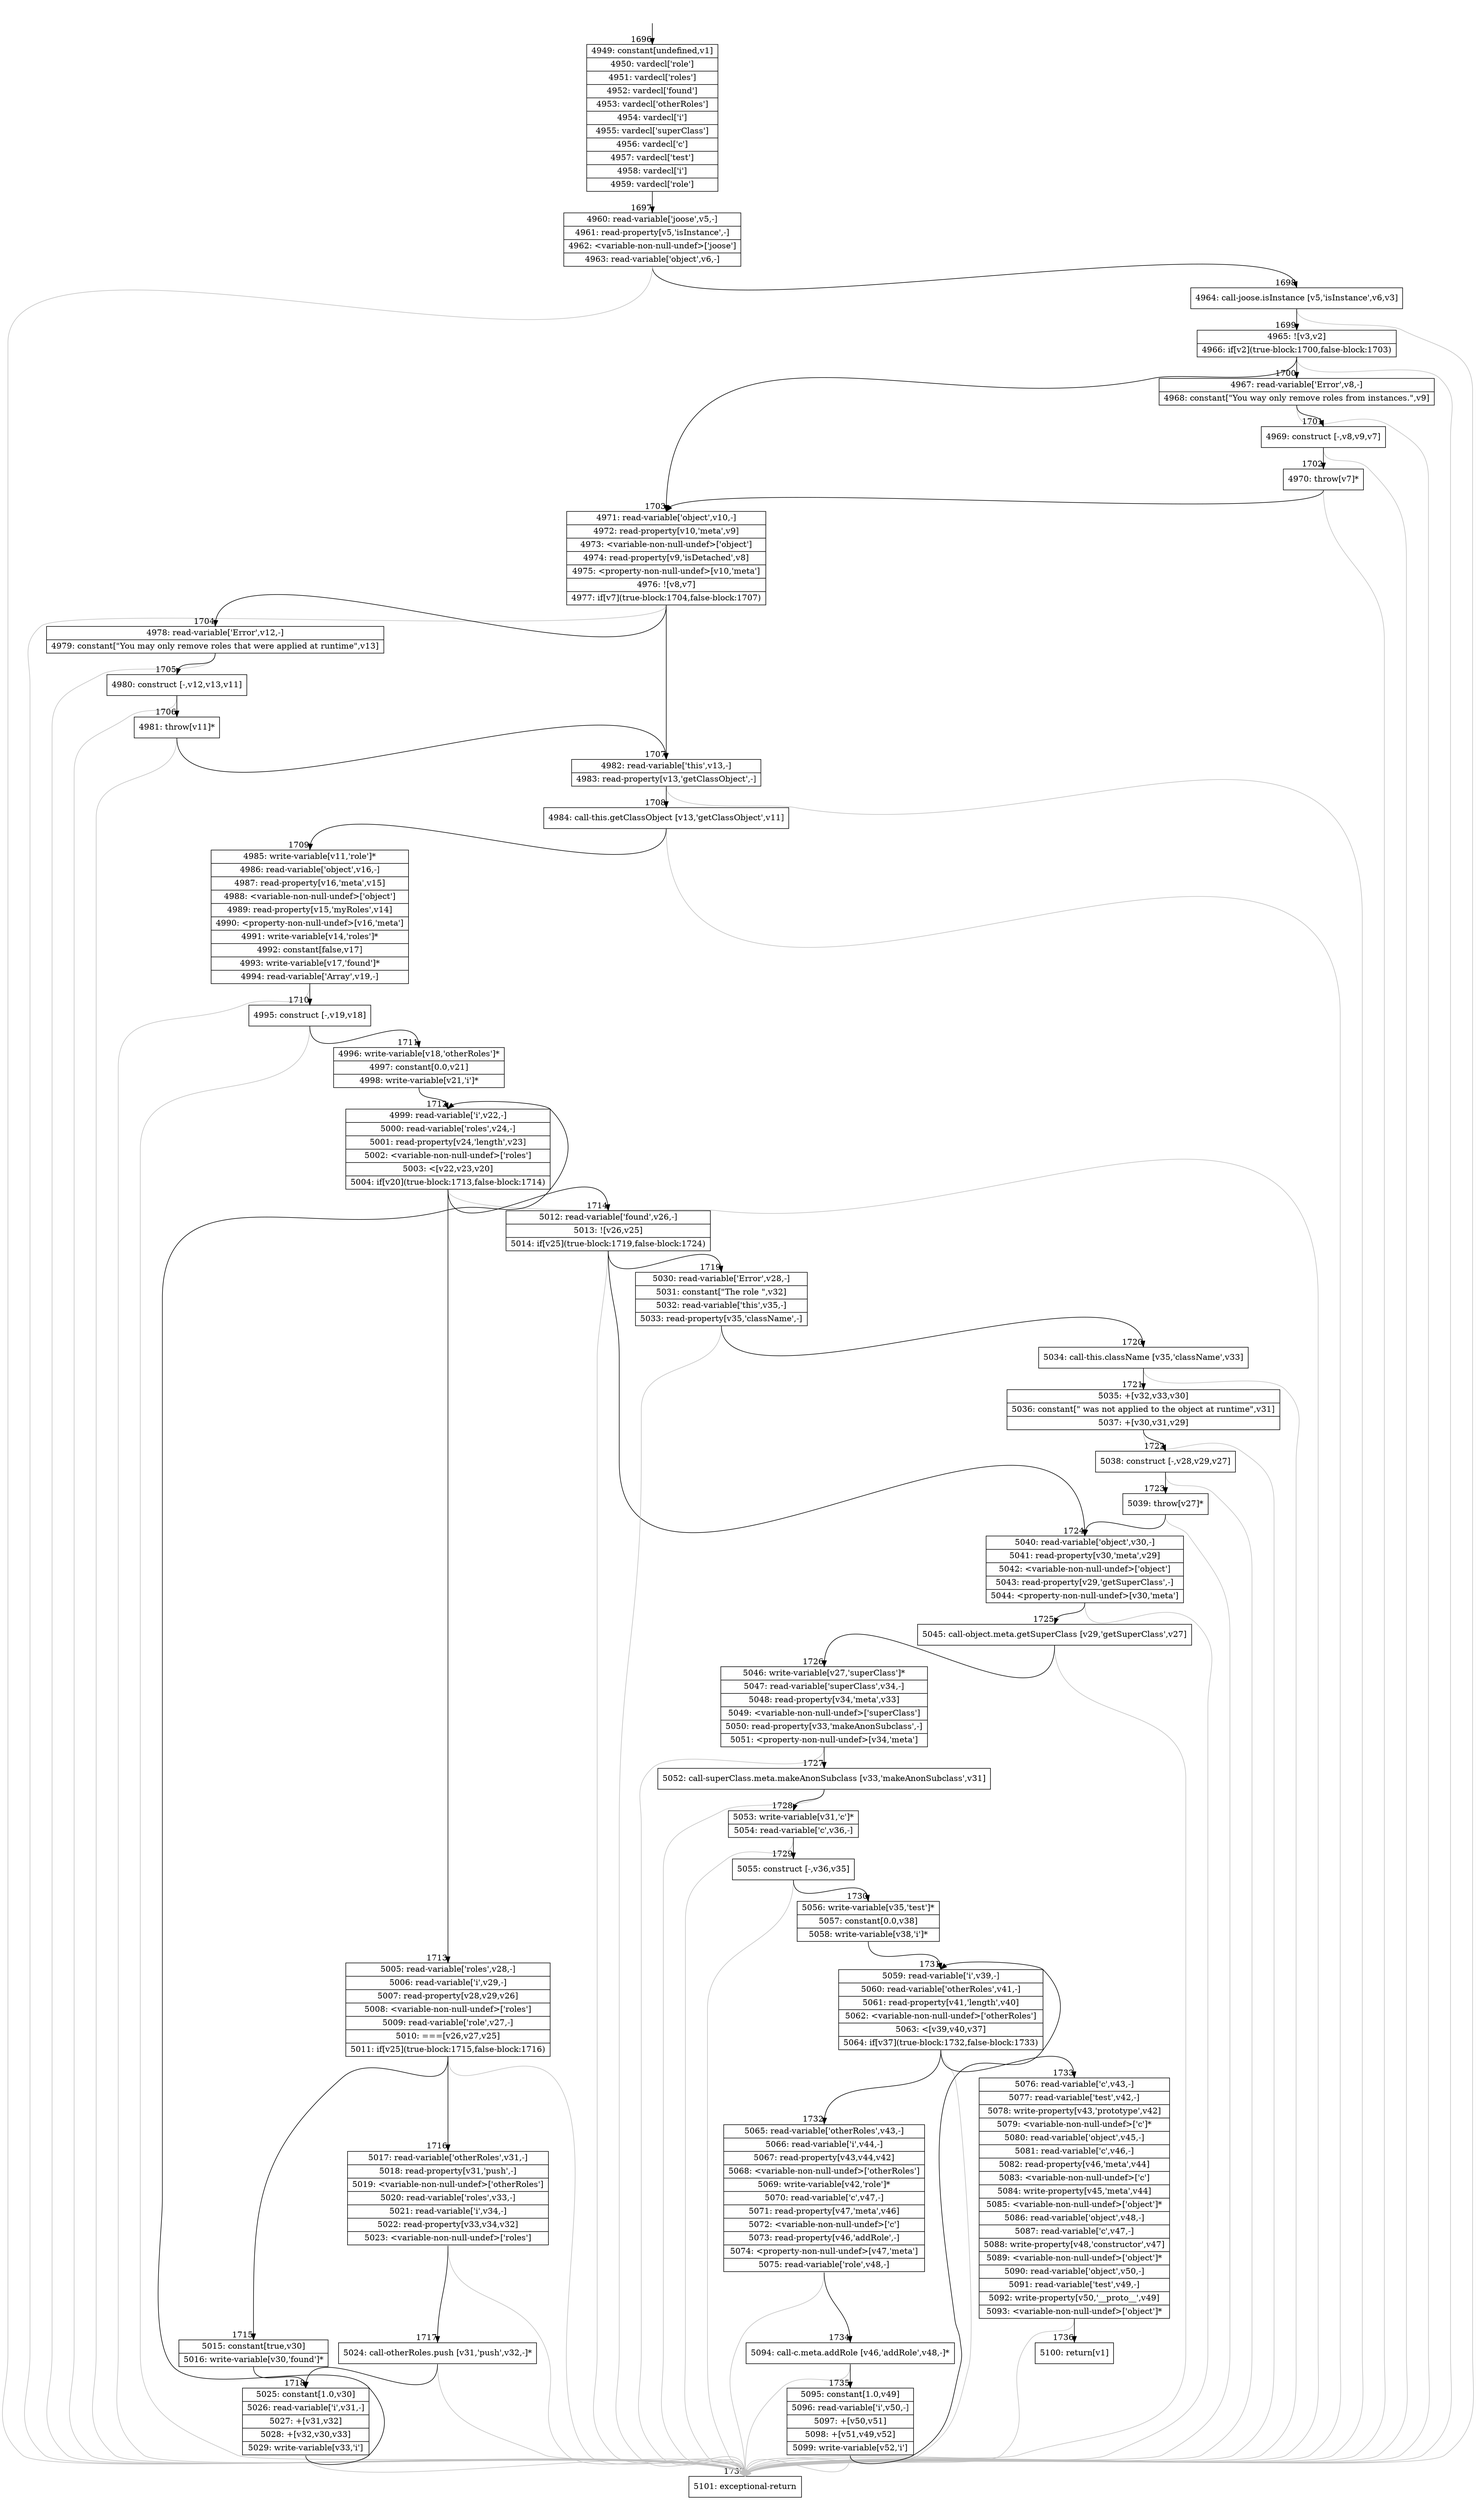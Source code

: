 digraph {
rankdir="TD"
BB_entry203[shape=none,label=""];
BB_entry203 -> BB1696 [tailport=s, headport=n, headlabel="    1696"]
BB1696 [shape=record label="{4949: constant[undefined,v1]|4950: vardecl['role']|4951: vardecl['roles']|4952: vardecl['found']|4953: vardecl['otherRoles']|4954: vardecl['i']|4955: vardecl['superClass']|4956: vardecl['c']|4957: vardecl['test']|4958: vardecl['i']|4959: vardecl['role']}" ] 
BB1696 -> BB1697 [tailport=s, headport=n, headlabel="      1697"]
BB1697 [shape=record label="{4960: read-variable['joose',v5,-]|4961: read-property[v5,'isInstance',-]|4962: \<variable-non-null-undef\>['joose']|4963: read-variable['object',v6,-]}" ] 
BB1697 -> BB1698 [tailport=s, headport=n, headlabel="      1698"]
BB1697 -> BB1737 [tailport=s, headport=n, color=gray, headlabel="      1737"]
BB1698 [shape=record label="{4964: call-joose.isInstance [v5,'isInstance',v6,v3]}" ] 
BB1698 -> BB1699 [tailport=s, headport=n, headlabel="      1699"]
BB1698 -> BB1737 [tailport=s, headport=n, color=gray]
BB1699 [shape=record label="{4965: ![v3,v2]|4966: if[v2](true-block:1700,false-block:1703)}" ] 
BB1699 -> BB1700 [tailport=s, headport=n, headlabel="      1700"]
BB1699 -> BB1703 [tailport=s, headport=n, headlabel="      1703"]
BB1699 -> BB1737 [tailport=s, headport=n, color=gray]
BB1700 [shape=record label="{4967: read-variable['Error',v8,-]|4968: constant[\"You way only remove roles from instances.\",v9]}" ] 
BB1700 -> BB1701 [tailport=s, headport=n, headlabel="      1701"]
BB1700 -> BB1737 [tailport=s, headport=n, color=gray]
BB1701 [shape=record label="{4969: construct [-,v8,v9,v7]}" ] 
BB1701 -> BB1702 [tailport=s, headport=n, headlabel="      1702"]
BB1701 -> BB1737 [tailport=s, headport=n, color=gray]
BB1702 [shape=record label="{4970: throw[v7]*}" ] 
BB1702 -> BB1703 [tailport=s, headport=n]
BB1702 -> BB1737 [tailport=s, headport=n, color=gray]
BB1703 [shape=record label="{4971: read-variable['object',v10,-]|4972: read-property[v10,'meta',v9]|4973: \<variable-non-null-undef\>['object']|4974: read-property[v9,'isDetached',v8]|4975: \<property-non-null-undef\>[v10,'meta']|4976: ![v8,v7]|4977: if[v7](true-block:1704,false-block:1707)}" ] 
BB1703 -> BB1704 [tailport=s, headport=n, headlabel="      1704"]
BB1703 -> BB1707 [tailport=s, headport=n, headlabel="      1707"]
BB1703 -> BB1737 [tailport=s, headport=n, color=gray]
BB1704 [shape=record label="{4978: read-variable['Error',v12,-]|4979: constant[\"You may only remove roles that were applied at runtime\",v13]}" ] 
BB1704 -> BB1705 [tailport=s, headport=n, headlabel="      1705"]
BB1704 -> BB1737 [tailport=s, headport=n, color=gray]
BB1705 [shape=record label="{4980: construct [-,v12,v13,v11]}" ] 
BB1705 -> BB1706 [tailport=s, headport=n, headlabel="      1706"]
BB1705 -> BB1737 [tailport=s, headport=n, color=gray]
BB1706 [shape=record label="{4981: throw[v11]*}" ] 
BB1706 -> BB1707 [tailport=s, headport=n]
BB1706 -> BB1737 [tailport=s, headport=n, color=gray]
BB1707 [shape=record label="{4982: read-variable['this',v13,-]|4983: read-property[v13,'getClassObject',-]}" ] 
BB1707 -> BB1708 [tailport=s, headport=n, headlabel="      1708"]
BB1707 -> BB1737 [tailport=s, headport=n, color=gray]
BB1708 [shape=record label="{4984: call-this.getClassObject [v13,'getClassObject',v11]}" ] 
BB1708 -> BB1709 [tailport=s, headport=n, headlabel="      1709"]
BB1708 -> BB1737 [tailport=s, headport=n, color=gray]
BB1709 [shape=record label="{4985: write-variable[v11,'role']*|4986: read-variable['object',v16,-]|4987: read-property[v16,'meta',v15]|4988: \<variable-non-null-undef\>['object']|4989: read-property[v15,'myRoles',v14]|4990: \<property-non-null-undef\>[v16,'meta']|4991: write-variable[v14,'roles']*|4992: constant[false,v17]|4993: write-variable[v17,'found']*|4994: read-variable['Array',v19,-]}" ] 
BB1709 -> BB1710 [tailport=s, headport=n, headlabel="      1710"]
BB1709 -> BB1737 [tailport=s, headport=n, color=gray]
BB1710 [shape=record label="{4995: construct [-,v19,v18]}" ] 
BB1710 -> BB1711 [tailport=s, headport=n, headlabel="      1711"]
BB1710 -> BB1737 [tailport=s, headport=n, color=gray]
BB1711 [shape=record label="{4996: write-variable[v18,'otherRoles']*|4997: constant[0.0,v21]|4998: write-variable[v21,'i']*}" ] 
BB1711 -> BB1712 [tailport=s, headport=n, headlabel="      1712"]
BB1712 [shape=record label="{4999: read-variable['i',v22,-]|5000: read-variable['roles',v24,-]|5001: read-property[v24,'length',v23]|5002: \<variable-non-null-undef\>['roles']|5003: \<[v22,v23,v20]|5004: if[v20](true-block:1713,false-block:1714)}" ] 
BB1712 -> BB1713 [tailport=s, headport=n, headlabel="      1713"]
BB1712 -> BB1714 [tailport=s, headport=n, headlabel="      1714"]
BB1712 -> BB1737 [tailport=s, headport=n, color=gray]
BB1713 [shape=record label="{5005: read-variable['roles',v28,-]|5006: read-variable['i',v29,-]|5007: read-property[v28,v29,v26]|5008: \<variable-non-null-undef\>['roles']|5009: read-variable['role',v27,-]|5010: ===[v26,v27,v25]|5011: if[v25](true-block:1715,false-block:1716)}" ] 
BB1713 -> BB1715 [tailport=s, headport=n, headlabel="      1715"]
BB1713 -> BB1716 [tailport=s, headport=n, headlabel="      1716"]
BB1713 -> BB1737 [tailport=s, headport=n, color=gray]
BB1714 [shape=record label="{5012: read-variable['found',v26,-]|5013: ![v26,v25]|5014: if[v25](true-block:1719,false-block:1724)}" ] 
BB1714 -> BB1719 [tailport=s, headport=n, headlabel="      1719"]
BB1714 -> BB1724 [tailport=s, headport=n, headlabel="      1724"]
BB1714 -> BB1737 [tailport=s, headport=n, color=gray]
BB1715 [shape=record label="{5015: constant[true,v30]|5016: write-variable[v30,'found']*}" ] 
BB1715 -> BB1718 [tailport=s, headport=n, headlabel="      1718"]
BB1716 [shape=record label="{5017: read-variable['otherRoles',v31,-]|5018: read-property[v31,'push',-]|5019: \<variable-non-null-undef\>['otherRoles']|5020: read-variable['roles',v33,-]|5021: read-variable['i',v34,-]|5022: read-property[v33,v34,v32]|5023: \<variable-non-null-undef\>['roles']}" ] 
BB1716 -> BB1717 [tailport=s, headport=n, headlabel="      1717"]
BB1716 -> BB1737 [tailport=s, headport=n, color=gray]
BB1717 [shape=record label="{5024: call-otherRoles.push [v31,'push',v32,-]*}" ] 
BB1717 -> BB1718 [tailport=s, headport=n]
BB1717 -> BB1737 [tailport=s, headport=n, color=gray]
BB1718 [shape=record label="{5025: constant[1.0,v30]|5026: read-variable['i',v31,-]|5027: +[v31,v32]|5028: +[v32,v30,v33]|5029: write-variable[v33,'i']}" ] 
BB1718 -> BB1712 [tailport=s, headport=n]
BB1718 -> BB1737 [tailport=s, headport=n, color=gray]
BB1719 [shape=record label="{5030: read-variable['Error',v28,-]|5031: constant[\"The role \",v32]|5032: read-variable['this',v35,-]|5033: read-property[v35,'className',-]}" ] 
BB1719 -> BB1720 [tailport=s, headport=n, headlabel="      1720"]
BB1719 -> BB1737 [tailport=s, headport=n, color=gray]
BB1720 [shape=record label="{5034: call-this.className [v35,'className',v33]}" ] 
BB1720 -> BB1721 [tailport=s, headport=n, headlabel="      1721"]
BB1720 -> BB1737 [tailport=s, headport=n, color=gray]
BB1721 [shape=record label="{5035: +[v32,v33,v30]|5036: constant[\" was not applied to the object at runtime\",v31]|5037: +[v30,v31,v29]}" ] 
BB1721 -> BB1722 [tailport=s, headport=n, headlabel="      1722"]
BB1721 -> BB1737 [tailport=s, headport=n, color=gray]
BB1722 [shape=record label="{5038: construct [-,v28,v29,v27]}" ] 
BB1722 -> BB1723 [tailport=s, headport=n, headlabel="      1723"]
BB1722 -> BB1737 [tailport=s, headport=n, color=gray]
BB1723 [shape=record label="{5039: throw[v27]*}" ] 
BB1723 -> BB1724 [tailport=s, headport=n]
BB1723 -> BB1737 [tailport=s, headport=n, color=gray]
BB1724 [shape=record label="{5040: read-variable['object',v30,-]|5041: read-property[v30,'meta',v29]|5042: \<variable-non-null-undef\>['object']|5043: read-property[v29,'getSuperClass',-]|5044: \<property-non-null-undef\>[v30,'meta']}" ] 
BB1724 -> BB1725 [tailport=s, headport=n, headlabel="      1725"]
BB1724 -> BB1737 [tailport=s, headport=n, color=gray]
BB1725 [shape=record label="{5045: call-object.meta.getSuperClass [v29,'getSuperClass',v27]}" ] 
BB1725 -> BB1726 [tailport=s, headport=n, headlabel="      1726"]
BB1725 -> BB1737 [tailport=s, headport=n, color=gray]
BB1726 [shape=record label="{5046: write-variable[v27,'superClass']*|5047: read-variable['superClass',v34,-]|5048: read-property[v34,'meta',v33]|5049: \<variable-non-null-undef\>['superClass']|5050: read-property[v33,'makeAnonSubclass',-]|5051: \<property-non-null-undef\>[v34,'meta']}" ] 
BB1726 -> BB1727 [tailport=s, headport=n, headlabel="      1727"]
BB1726 -> BB1737 [tailport=s, headport=n, color=gray]
BB1727 [shape=record label="{5052: call-superClass.meta.makeAnonSubclass [v33,'makeAnonSubclass',v31]}" ] 
BB1727 -> BB1728 [tailport=s, headport=n, headlabel="      1728"]
BB1727 -> BB1737 [tailport=s, headport=n, color=gray]
BB1728 [shape=record label="{5053: write-variable[v31,'c']*|5054: read-variable['c',v36,-]}" ] 
BB1728 -> BB1729 [tailport=s, headport=n, headlabel="      1729"]
BB1728 -> BB1737 [tailport=s, headport=n, color=gray]
BB1729 [shape=record label="{5055: construct [-,v36,v35]}" ] 
BB1729 -> BB1730 [tailport=s, headport=n, headlabel="      1730"]
BB1729 -> BB1737 [tailport=s, headport=n, color=gray]
BB1730 [shape=record label="{5056: write-variable[v35,'test']*|5057: constant[0.0,v38]|5058: write-variable[v38,'i']*}" ] 
BB1730 -> BB1731 [tailport=s, headport=n, headlabel="      1731"]
BB1731 [shape=record label="{5059: read-variable['i',v39,-]|5060: read-variable['otherRoles',v41,-]|5061: read-property[v41,'length',v40]|5062: \<variable-non-null-undef\>['otherRoles']|5063: \<[v39,v40,v37]|5064: if[v37](true-block:1732,false-block:1733)}" ] 
BB1731 -> BB1732 [tailport=s, headport=n, headlabel="      1732"]
BB1731 -> BB1733 [tailport=s, headport=n, headlabel="      1733"]
BB1731 -> BB1737 [tailport=s, headport=n, color=gray]
BB1732 [shape=record label="{5065: read-variable['otherRoles',v43,-]|5066: read-variable['i',v44,-]|5067: read-property[v43,v44,v42]|5068: \<variable-non-null-undef\>['otherRoles']|5069: write-variable[v42,'role']*|5070: read-variable['c',v47,-]|5071: read-property[v47,'meta',v46]|5072: \<variable-non-null-undef\>['c']|5073: read-property[v46,'addRole',-]|5074: \<property-non-null-undef\>[v47,'meta']|5075: read-variable['role',v48,-]}" ] 
BB1732 -> BB1734 [tailport=s, headport=n, headlabel="      1734"]
BB1732 -> BB1737 [tailport=s, headport=n, color=gray]
BB1733 [shape=record label="{5076: read-variable['c',v43,-]|5077: read-variable['test',v42,-]|5078: write-property[v43,'prototype',v42]|5079: \<variable-non-null-undef\>['c']*|5080: read-variable['object',v45,-]|5081: read-variable['c',v46,-]|5082: read-property[v46,'meta',v44]|5083: \<variable-non-null-undef\>['c']|5084: write-property[v45,'meta',v44]|5085: \<variable-non-null-undef\>['object']*|5086: read-variable['object',v48,-]|5087: read-variable['c',v47,-]|5088: write-property[v48,'constructor',v47]|5089: \<variable-non-null-undef\>['object']*|5090: read-variable['object',v50,-]|5091: read-variable['test',v49,-]|5092: write-property[v50,'__proto__',v49]|5093: \<variable-non-null-undef\>['object']*}" ] 
BB1733 -> BB1736 [tailport=s, headport=n, headlabel="      1736"]
BB1733 -> BB1737 [tailport=s, headport=n, color=gray]
BB1734 [shape=record label="{5094: call-c.meta.addRole [v46,'addRole',v48,-]*}" ] 
BB1734 -> BB1735 [tailport=s, headport=n, headlabel="      1735"]
BB1734 -> BB1737 [tailport=s, headport=n, color=gray]
BB1735 [shape=record label="{5095: constant[1.0,v49]|5096: read-variable['i',v50,-]|5097: +[v50,v51]|5098: +[v51,v49,v52]|5099: write-variable[v52,'i']}" ] 
BB1735 -> BB1731 [tailport=s, headport=n]
BB1735 -> BB1737 [tailport=s, headport=n, color=gray]
BB1736 [shape=record label="{5100: return[v1]}" ] 
BB1737 [shape=record label="{5101: exceptional-return}" ] 
//#$~ 2005
}
